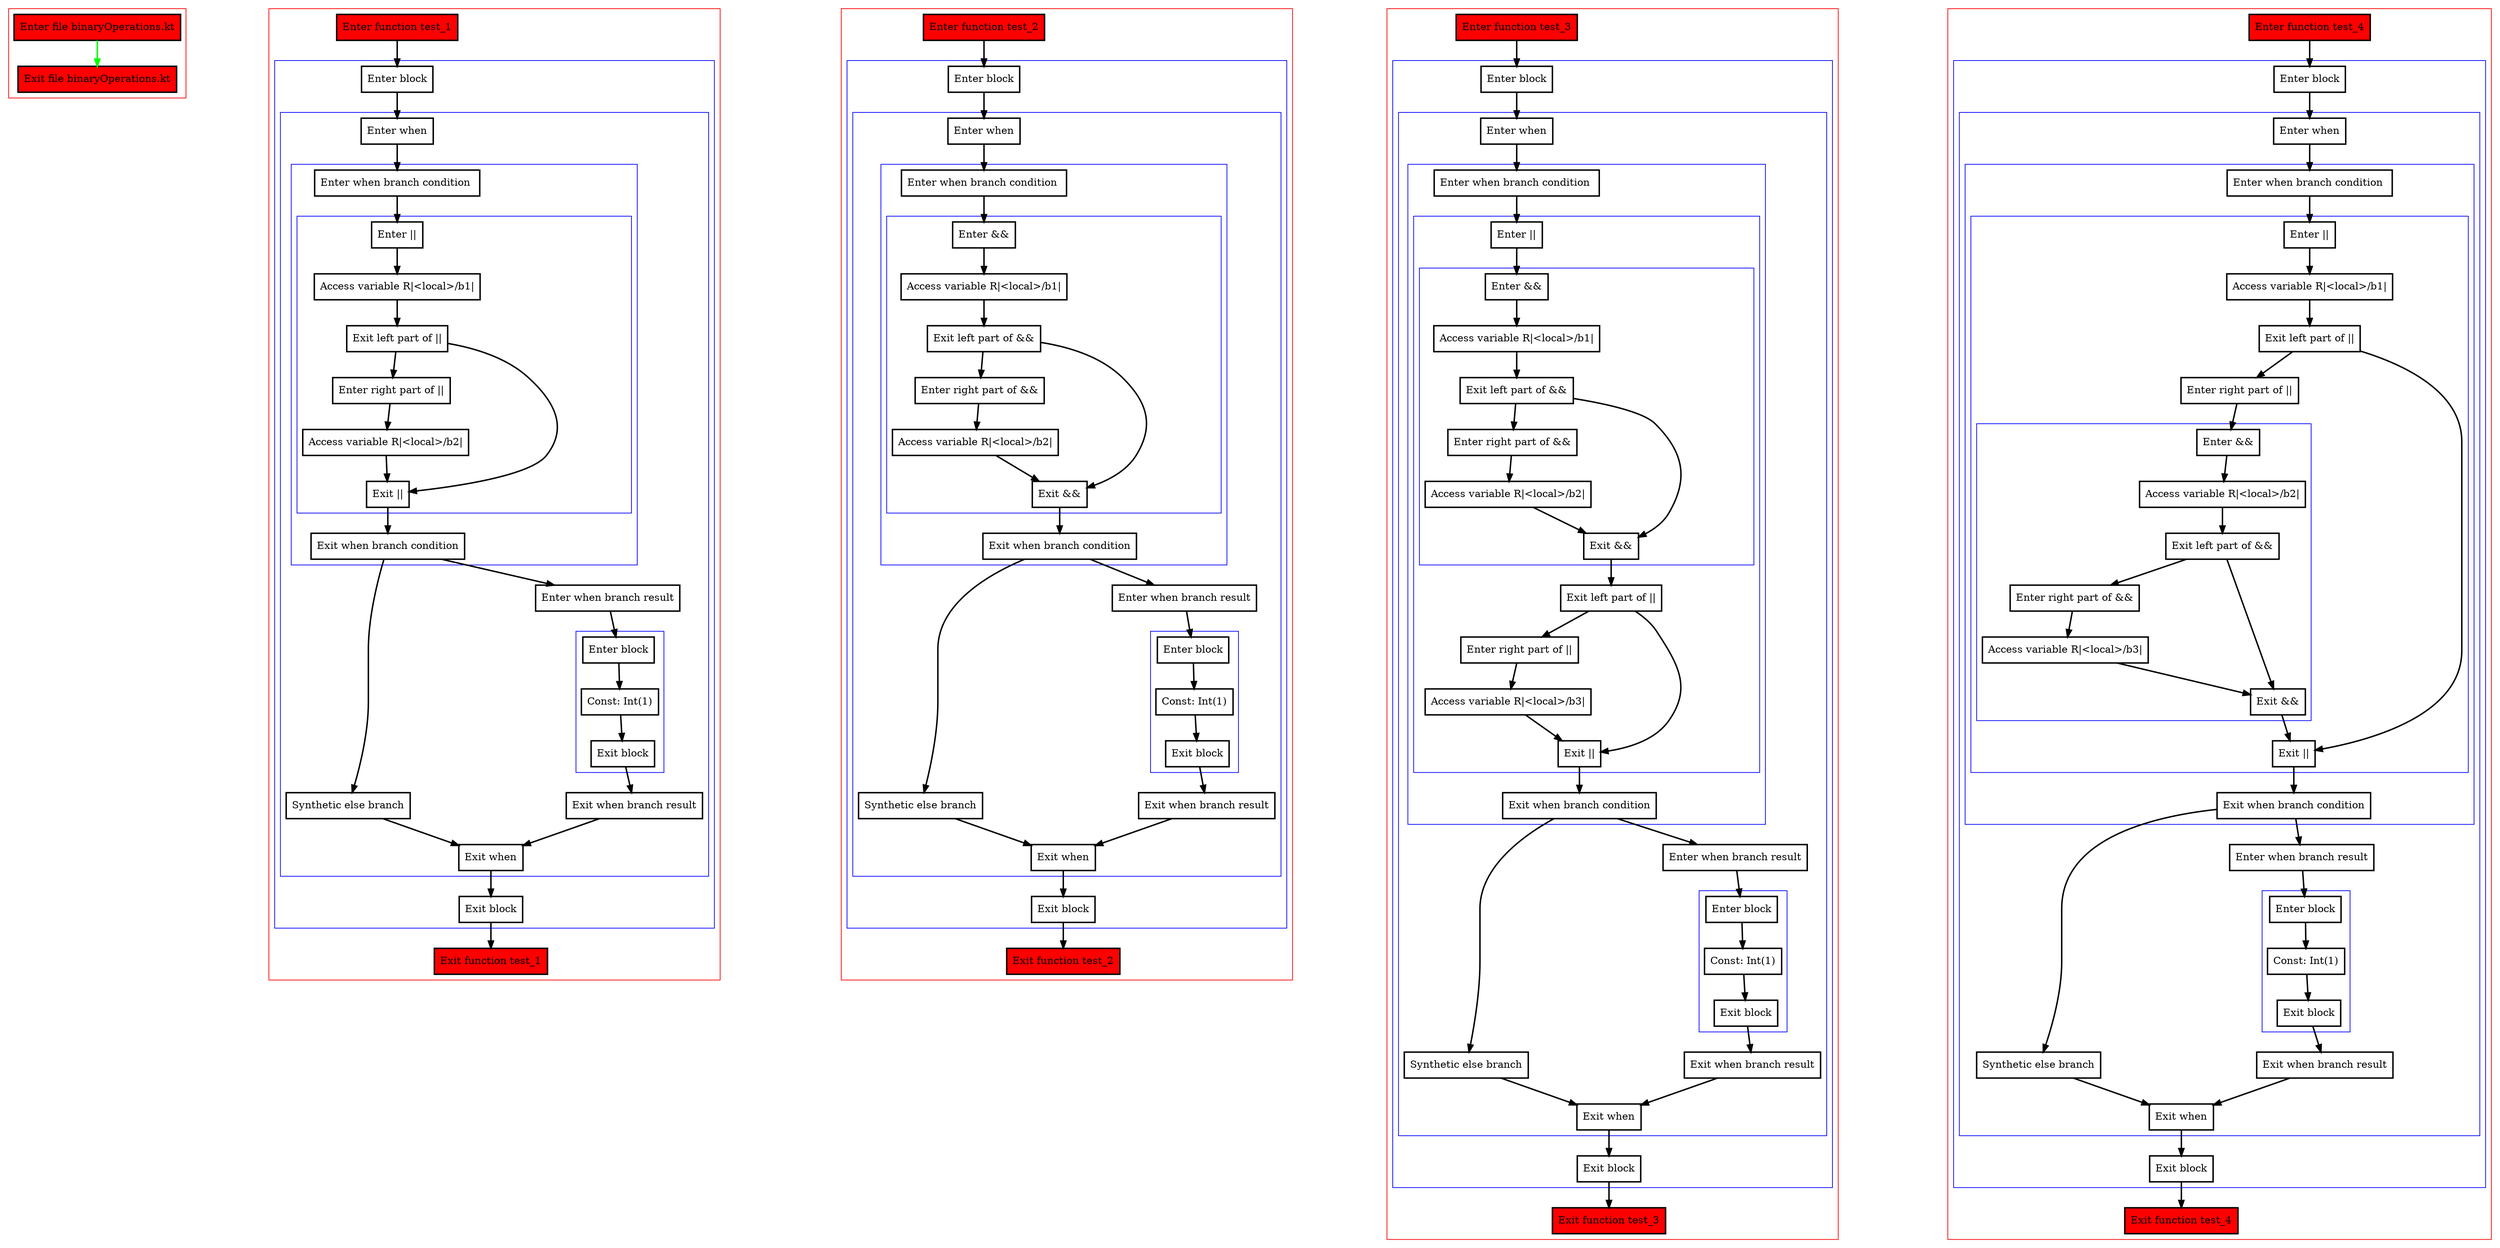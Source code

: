 digraph binaryOperations_kt {
    graph [nodesep=3]
    node [shape=box penwidth=2]
    edge [penwidth=2]

    subgraph cluster_0 {
        color=red
        0 [label="Enter file binaryOperations.kt" style="filled" fillcolor=red];
        1 [label="Exit file binaryOperations.kt" style="filled" fillcolor=red];
    }
    0 -> {1} [color=green];

    subgraph cluster_1 {
        color=red
        2 [label="Enter function test_1" style="filled" fillcolor=red];
        subgraph cluster_2 {
            color=blue
            3 [label="Enter block"];
            subgraph cluster_3 {
                color=blue
                4 [label="Enter when"];
                subgraph cluster_4 {
                    color=blue
                    5 [label="Enter when branch condition "];
                    subgraph cluster_5 {
                        color=blue
                        6 [label="Enter ||"];
                        7 [label="Access variable R|<local>/b1|"];
                        8 [label="Exit left part of ||"];
                        9 [label="Enter right part of ||"];
                        10 [label="Access variable R|<local>/b2|"];
                        11 [label="Exit ||"];
                    }
                    12 [label="Exit when branch condition"];
                }
                13 [label="Synthetic else branch"];
                14 [label="Enter when branch result"];
                subgraph cluster_6 {
                    color=blue
                    15 [label="Enter block"];
                    16 [label="Const: Int(1)"];
                    17 [label="Exit block"];
                }
                18 [label="Exit when branch result"];
                19 [label="Exit when"];
            }
            20 [label="Exit block"];
        }
        21 [label="Exit function test_1" style="filled" fillcolor=red];
    }
    2 -> {3};
    3 -> {4};
    4 -> {5};
    5 -> {6};
    6 -> {7};
    7 -> {8};
    8 -> {9 11};
    9 -> {10};
    10 -> {11};
    11 -> {12};
    12 -> {13 14};
    13 -> {19};
    14 -> {15};
    15 -> {16};
    16 -> {17};
    17 -> {18};
    18 -> {19};
    19 -> {20};
    20 -> {21};

    subgraph cluster_7 {
        color=red
        22 [label="Enter function test_2" style="filled" fillcolor=red];
        subgraph cluster_8 {
            color=blue
            23 [label="Enter block"];
            subgraph cluster_9 {
                color=blue
                24 [label="Enter when"];
                subgraph cluster_10 {
                    color=blue
                    25 [label="Enter when branch condition "];
                    subgraph cluster_11 {
                        color=blue
                        26 [label="Enter &&"];
                        27 [label="Access variable R|<local>/b1|"];
                        28 [label="Exit left part of &&"];
                        29 [label="Enter right part of &&"];
                        30 [label="Access variable R|<local>/b2|"];
                        31 [label="Exit &&"];
                    }
                    32 [label="Exit when branch condition"];
                }
                33 [label="Synthetic else branch"];
                34 [label="Enter when branch result"];
                subgraph cluster_12 {
                    color=blue
                    35 [label="Enter block"];
                    36 [label="Const: Int(1)"];
                    37 [label="Exit block"];
                }
                38 [label="Exit when branch result"];
                39 [label="Exit when"];
            }
            40 [label="Exit block"];
        }
        41 [label="Exit function test_2" style="filled" fillcolor=red];
    }
    22 -> {23};
    23 -> {24};
    24 -> {25};
    25 -> {26};
    26 -> {27};
    27 -> {28};
    28 -> {29 31};
    29 -> {30};
    30 -> {31};
    31 -> {32};
    32 -> {33 34};
    33 -> {39};
    34 -> {35};
    35 -> {36};
    36 -> {37};
    37 -> {38};
    38 -> {39};
    39 -> {40};
    40 -> {41};

    subgraph cluster_13 {
        color=red
        42 [label="Enter function test_3" style="filled" fillcolor=red];
        subgraph cluster_14 {
            color=blue
            43 [label="Enter block"];
            subgraph cluster_15 {
                color=blue
                44 [label="Enter when"];
                subgraph cluster_16 {
                    color=blue
                    45 [label="Enter when branch condition "];
                    subgraph cluster_17 {
                        color=blue
                        46 [label="Enter ||"];
                        subgraph cluster_18 {
                            color=blue
                            47 [label="Enter &&"];
                            48 [label="Access variable R|<local>/b1|"];
                            49 [label="Exit left part of &&"];
                            50 [label="Enter right part of &&"];
                            51 [label="Access variable R|<local>/b2|"];
                            52 [label="Exit &&"];
                        }
                        53 [label="Exit left part of ||"];
                        54 [label="Enter right part of ||"];
                        55 [label="Access variable R|<local>/b3|"];
                        56 [label="Exit ||"];
                    }
                    57 [label="Exit when branch condition"];
                }
                58 [label="Synthetic else branch"];
                59 [label="Enter when branch result"];
                subgraph cluster_19 {
                    color=blue
                    60 [label="Enter block"];
                    61 [label="Const: Int(1)"];
                    62 [label="Exit block"];
                }
                63 [label="Exit when branch result"];
                64 [label="Exit when"];
            }
            65 [label="Exit block"];
        }
        66 [label="Exit function test_3" style="filled" fillcolor=red];
    }
    42 -> {43};
    43 -> {44};
    44 -> {45};
    45 -> {46};
    46 -> {47};
    47 -> {48};
    48 -> {49};
    49 -> {50 52};
    50 -> {51};
    51 -> {52};
    52 -> {53};
    53 -> {54 56};
    54 -> {55};
    55 -> {56};
    56 -> {57};
    57 -> {58 59};
    58 -> {64};
    59 -> {60};
    60 -> {61};
    61 -> {62};
    62 -> {63};
    63 -> {64};
    64 -> {65};
    65 -> {66};

    subgraph cluster_20 {
        color=red
        67 [label="Enter function test_4" style="filled" fillcolor=red];
        subgraph cluster_21 {
            color=blue
            68 [label="Enter block"];
            subgraph cluster_22 {
                color=blue
                69 [label="Enter when"];
                subgraph cluster_23 {
                    color=blue
                    70 [label="Enter when branch condition "];
                    subgraph cluster_24 {
                        color=blue
                        71 [label="Enter ||"];
                        72 [label="Access variable R|<local>/b1|"];
                        73 [label="Exit left part of ||"];
                        74 [label="Enter right part of ||"];
                        subgraph cluster_25 {
                            color=blue
                            75 [label="Enter &&"];
                            76 [label="Access variable R|<local>/b2|"];
                            77 [label="Exit left part of &&"];
                            78 [label="Enter right part of &&"];
                            79 [label="Access variable R|<local>/b3|"];
                            80 [label="Exit &&"];
                        }
                        81 [label="Exit ||"];
                    }
                    82 [label="Exit when branch condition"];
                }
                83 [label="Synthetic else branch"];
                84 [label="Enter when branch result"];
                subgraph cluster_26 {
                    color=blue
                    85 [label="Enter block"];
                    86 [label="Const: Int(1)"];
                    87 [label="Exit block"];
                }
                88 [label="Exit when branch result"];
                89 [label="Exit when"];
            }
            90 [label="Exit block"];
        }
        91 [label="Exit function test_4" style="filled" fillcolor=red];
    }
    67 -> {68};
    68 -> {69};
    69 -> {70};
    70 -> {71};
    71 -> {72};
    72 -> {73};
    73 -> {74 81};
    74 -> {75};
    75 -> {76};
    76 -> {77};
    77 -> {78 80};
    78 -> {79};
    79 -> {80};
    80 -> {81};
    81 -> {82};
    82 -> {83 84};
    83 -> {89};
    84 -> {85};
    85 -> {86};
    86 -> {87};
    87 -> {88};
    88 -> {89};
    89 -> {90};
    90 -> {91};

}
